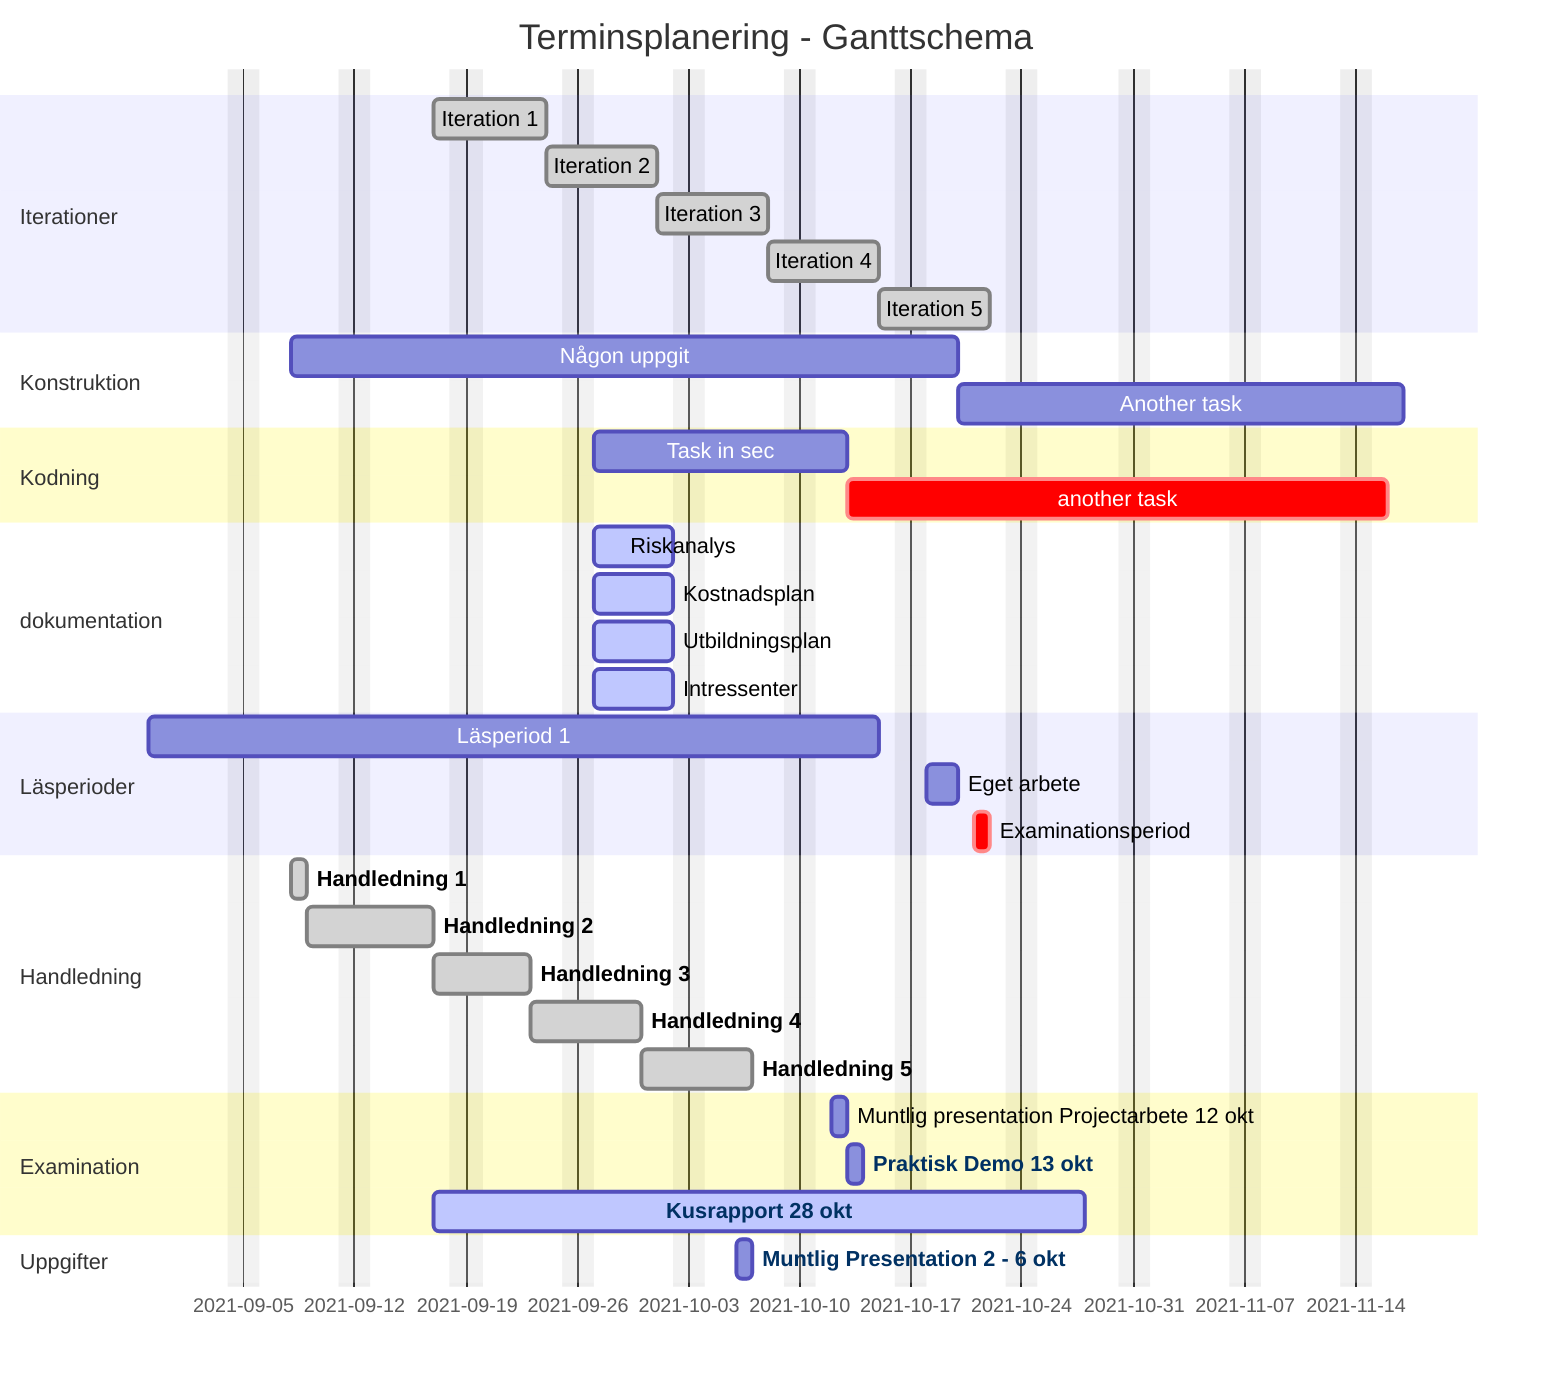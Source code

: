 gantt
    title       Terminsplanering - Ganttschema
    dateFormat  YYYY-MM-DD
    %%axisFormat  %a %d/%b
    excludes weekends
    
    section Iterationer
    Iteration 1     :done, i1,  2021-09-17, 5d
    Iteration 2     :done, i2, after i1, 5d
    Iteration 3     :done, i3, after i2, 5d
    Iteration 4     :done, i4, after i3, 5d
    Iteration 5     :done, i5, after i4, 5d

    section Konstruktion
    Någon uppgit     :a1, 2021-09-08, 30d
    Another task     :after a1  , 20d

    section Kodning
    Task in sec      :2021-09-27  , 12d
    another task      :crit, 24d
    
    section dokumentation  
    Riskanalys          :active, RA, 2021-09-27, 5d
    Kostnadsplan        :active, kp, 2021-09-27, 5d
    Utbildningsplan     :active, up, 2021-09-27, 5d
    Intressenter         :active, RA, 2021-09-27, 5d

    %%milestone Terminsstart
    section Läsperioder
    Läsperiod 1                 :p1,        2021-08-30, 2021-10-15
    Eget arbete                 :ea1,       2021-10-18, 2021-10-20
    Examinationsperiod          :crit, et1, 2021-10-21, 2021-10-22
    
    section Handledning
    Handledning 1   :done,	h1,     2021-09-08, 2021-09-09
    Handledning 2   :done,	h2,     after h1,   2021-09-17
    Handledning 3   :done,	h3,     after h2,   2021-09-23
    Handledning 4   :done,	h4,     after h3,   2021-09-30
    Handledning 5   :done,	h5,     after h4,   2021-10-07
    
    section Examination
    Muntlig presentation Projectarbete 12 okt   :mp, 2021-10-12, 1d
    Praktisk Demo 13 okt                        :pd, 2021-10-13, 1d
    Kusrapport 28 okt                           :active, kr, after h2, 2021-10-28
    
    section Uppgifter
    Muntlig Presentation 2 - 6 okt                :mp2, 2021-10-06, 1d

    click h1 href "https://canvas.kth.se/courses/28714/pages/handledning-1"
    click h2 href "https://canva-.kth.se/courses/28714/pages/handledning-2"
    click h3 href "https://canvas.kth.se/courses/28714/pages/handledning-3"
    click h4 href "https://canvas.kth.se/courses/28714/pages/handledning-4"
    click h5 href "https://canvas.kth.se/courses/28714/pages/handledning-5"
    
    click pd href "https://canvas.kth.se/courses/28714/pages/projektuppgift-lego-robot" 
    click mp2 href "https://canvas.kth.se/courses/28714/assignments/160154"
    click kr href "https://canvas.kth.se/courses/28714/pages/kursrapport-instruktioner?module_item_id=343765"
